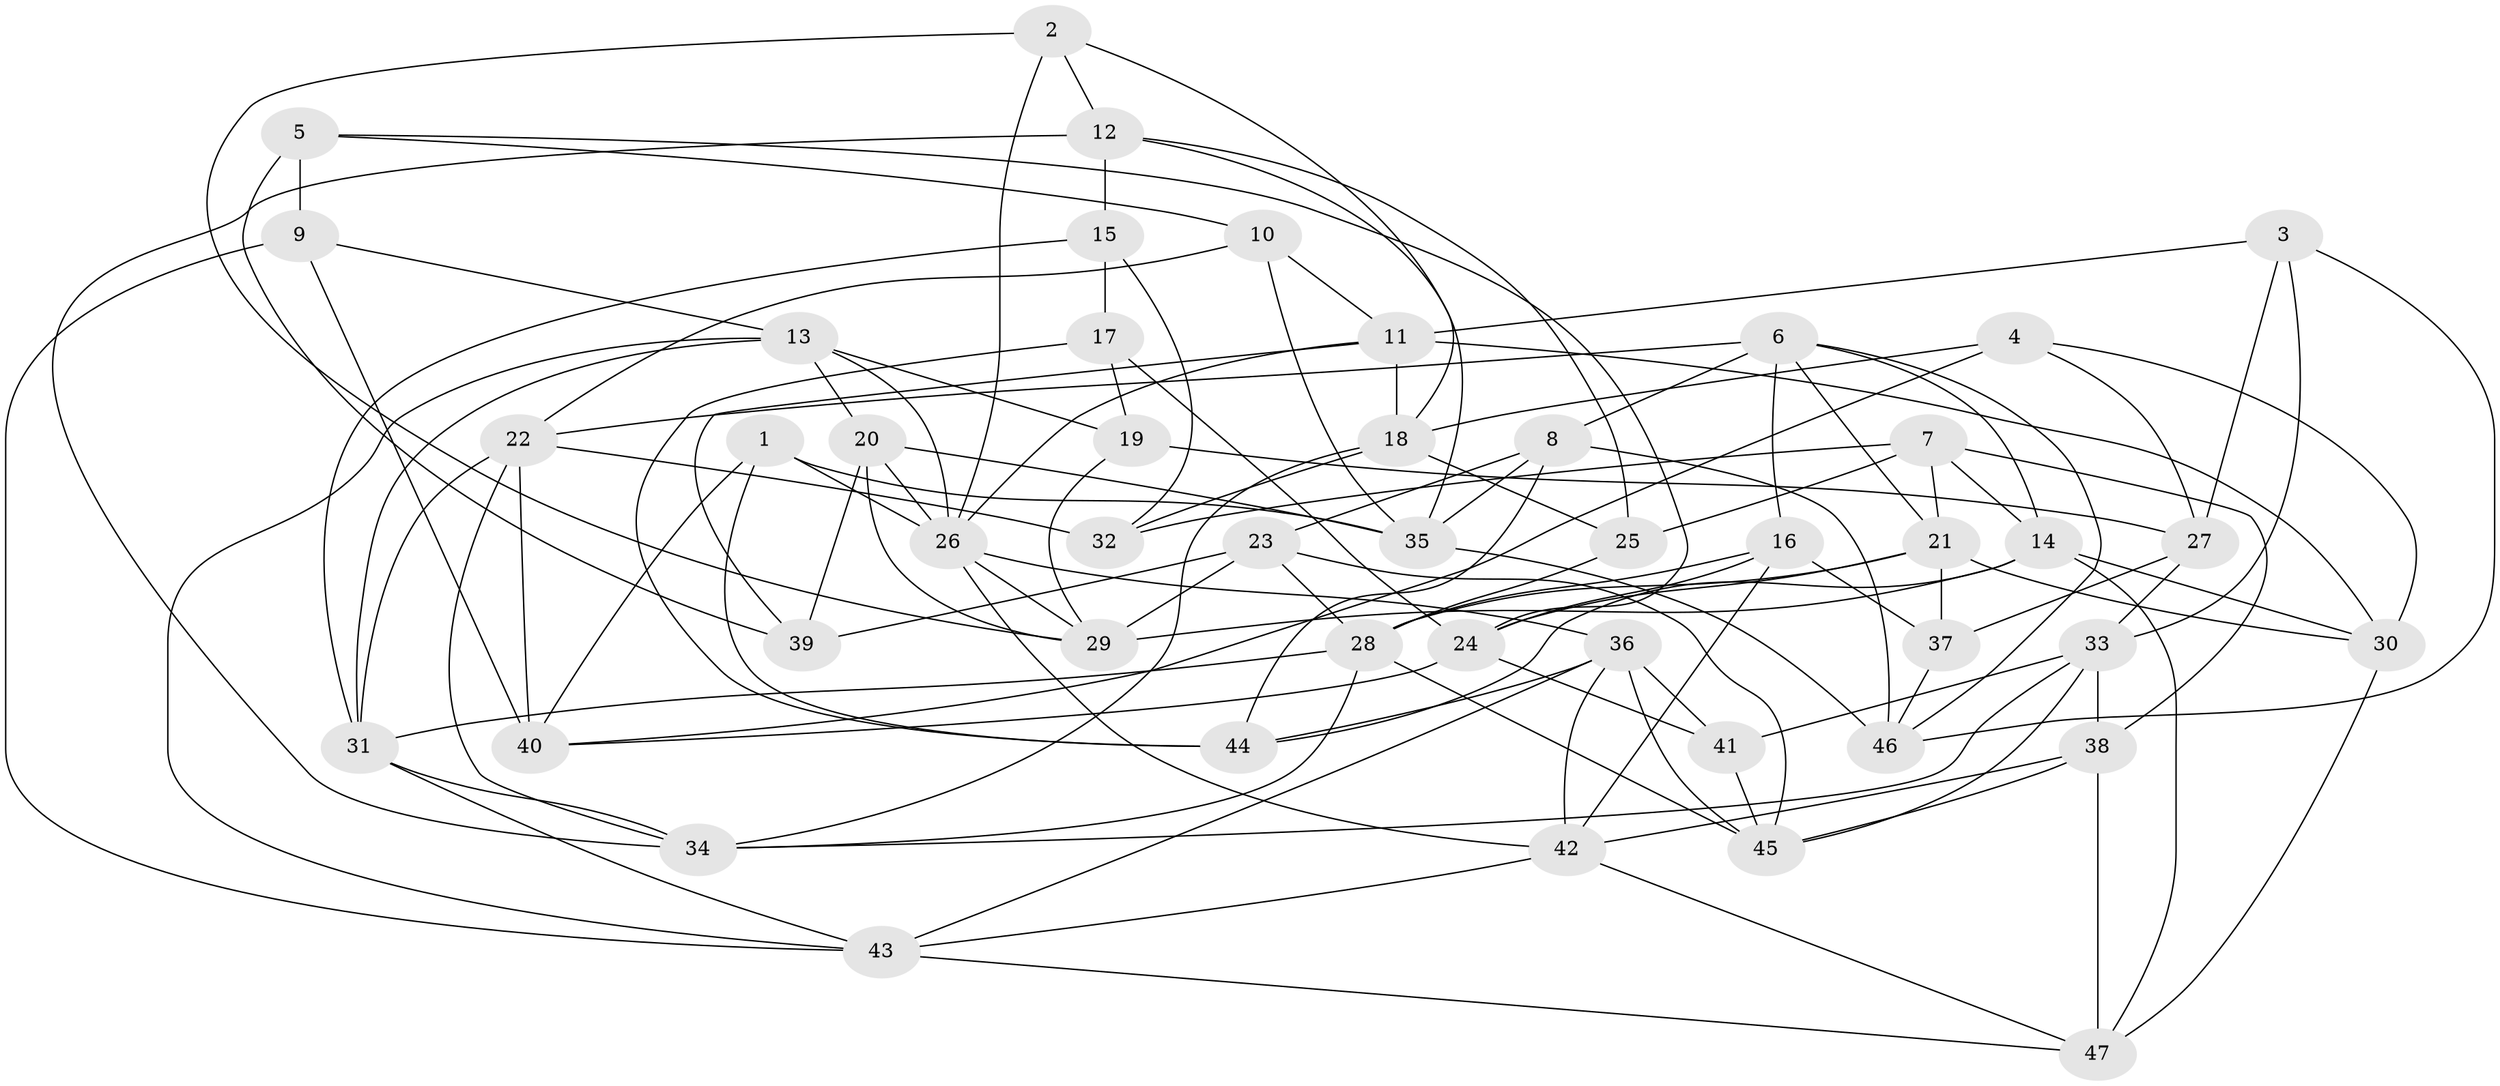// original degree distribution, {4: 1.0}
// Generated by graph-tools (version 1.1) at 2025/02/03/09/25 03:02:58]
// undirected, 47 vertices, 121 edges
graph export_dot {
graph [start="1"]
  node [color=gray90,style=filled];
  1;
  2;
  3;
  4;
  5;
  6;
  7;
  8;
  9;
  10;
  11;
  12;
  13;
  14;
  15;
  16;
  17;
  18;
  19;
  20;
  21;
  22;
  23;
  24;
  25;
  26;
  27;
  28;
  29;
  30;
  31;
  32;
  33;
  34;
  35;
  36;
  37;
  38;
  39;
  40;
  41;
  42;
  43;
  44;
  45;
  46;
  47;
  1 -- 26 [weight=1.0];
  1 -- 35 [weight=1.0];
  1 -- 40 [weight=1.0];
  1 -- 44 [weight=1.0];
  2 -- 12 [weight=1.0];
  2 -- 18 [weight=1.0];
  2 -- 26 [weight=1.0];
  2 -- 29 [weight=1.0];
  3 -- 11 [weight=1.0];
  3 -- 27 [weight=1.0];
  3 -- 33 [weight=1.0];
  3 -- 46 [weight=1.0];
  4 -- 18 [weight=1.0];
  4 -- 27 [weight=1.0];
  4 -- 30 [weight=1.0];
  4 -- 40 [weight=1.0];
  5 -- 9 [weight=2.0];
  5 -- 10 [weight=1.0];
  5 -- 24 [weight=1.0];
  5 -- 39 [weight=2.0];
  6 -- 8 [weight=1.0];
  6 -- 14 [weight=1.0];
  6 -- 16 [weight=1.0];
  6 -- 21 [weight=1.0];
  6 -- 22 [weight=1.0];
  6 -- 46 [weight=1.0];
  7 -- 14 [weight=1.0];
  7 -- 21 [weight=1.0];
  7 -- 25 [weight=2.0];
  7 -- 32 [weight=1.0];
  7 -- 38 [weight=1.0];
  8 -- 23 [weight=1.0];
  8 -- 35 [weight=1.0];
  8 -- 44 [weight=1.0];
  8 -- 46 [weight=2.0];
  9 -- 13 [weight=1.0];
  9 -- 40 [weight=2.0];
  9 -- 43 [weight=1.0];
  10 -- 11 [weight=1.0];
  10 -- 22 [weight=1.0];
  10 -- 35 [weight=1.0];
  11 -- 18 [weight=1.0];
  11 -- 26 [weight=1.0];
  11 -- 30 [weight=1.0];
  11 -- 39 [weight=1.0];
  12 -- 15 [weight=2.0];
  12 -- 25 [weight=1.0];
  12 -- 34 [weight=1.0];
  12 -- 35 [weight=1.0];
  13 -- 19 [weight=1.0];
  13 -- 20 [weight=1.0];
  13 -- 26 [weight=1.0];
  13 -- 31 [weight=1.0];
  13 -- 43 [weight=1.0];
  14 -- 29 [weight=1.0];
  14 -- 30 [weight=1.0];
  14 -- 44 [weight=1.0];
  14 -- 47 [weight=1.0];
  15 -- 17 [weight=2.0];
  15 -- 31 [weight=1.0];
  15 -- 32 [weight=1.0];
  16 -- 24 [weight=1.0];
  16 -- 28 [weight=2.0];
  16 -- 37 [weight=1.0];
  16 -- 42 [weight=1.0];
  17 -- 19 [weight=1.0];
  17 -- 24 [weight=1.0];
  17 -- 44 [weight=2.0];
  18 -- 25 [weight=1.0];
  18 -- 32 [weight=1.0];
  18 -- 34 [weight=1.0];
  19 -- 27 [weight=1.0];
  19 -- 29 [weight=1.0];
  20 -- 26 [weight=1.0];
  20 -- 29 [weight=1.0];
  20 -- 35 [weight=1.0];
  20 -- 39 [weight=2.0];
  21 -- 24 [weight=1.0];
  21 -- 28 [weight=1.0];
  21 -- 30 [weight=2.0];
  21 -- 37 [weight=2.0];
  22 -- 31 [weight=1.0];
  22 -- 32 [weight=1.0];
  22 -- 34 [weight=1.0];
  22 -- 40 [weight=1.0];
  23 -- 28 [weight=2.0];
  23 -- 29 [weight=1.0];
  23 -- 39 [weight=1.0];
  23 -- 45 [weight=1.0];
  24 -- 40 [weight=1.0];
  24 -- 41 [weight=1.0];
  25 -- 28 [weight=2.0];
  26 -- 29 [weight=1.0];
  26 -- 36 [weight=1.0];
  26 -- 42 [weight=1.0];
  27 -- 33 [weight=1.0];
  27 -- 37 [weight=2.0];
  28 -- 31 [weight=1.0];
  28 -- 34 [weight=1.0];
  28 -- 45 [weight=1.0];
  30 -- 47 [weight=1.0];
  31 -- 34 [weight=1.0];
  31 -- 43 [weight=1.0];
  33 -- 34 [weight=1.0];
  33 -- 38 [weight=1.0];
  33 -- 41 [weight=1.0];
  33 -- 45 [weight=1.0];
  35 -- 46 [weight=1.0];
  36 -- 41 [weight=1.0];
  36 -- 42 [weight=1.0];
  36 -- 43 [weight=1.0];
  36 -- 44 [weight=1.0];
  36 -- 45 [weight=1.0];
  37 -- 46 [weight=1.0];
  38 -- 42 [weight=1.0];
  38 -- 45 [weight=1.0];
  38 -- 47 [weight=2.0];
  41 -- 45 [weight=1.0];
  42 -- 43 [weight=1.0];
  42 -- 47 [weight=1.0];
  43 -- 47 [weight=1.0];
}

